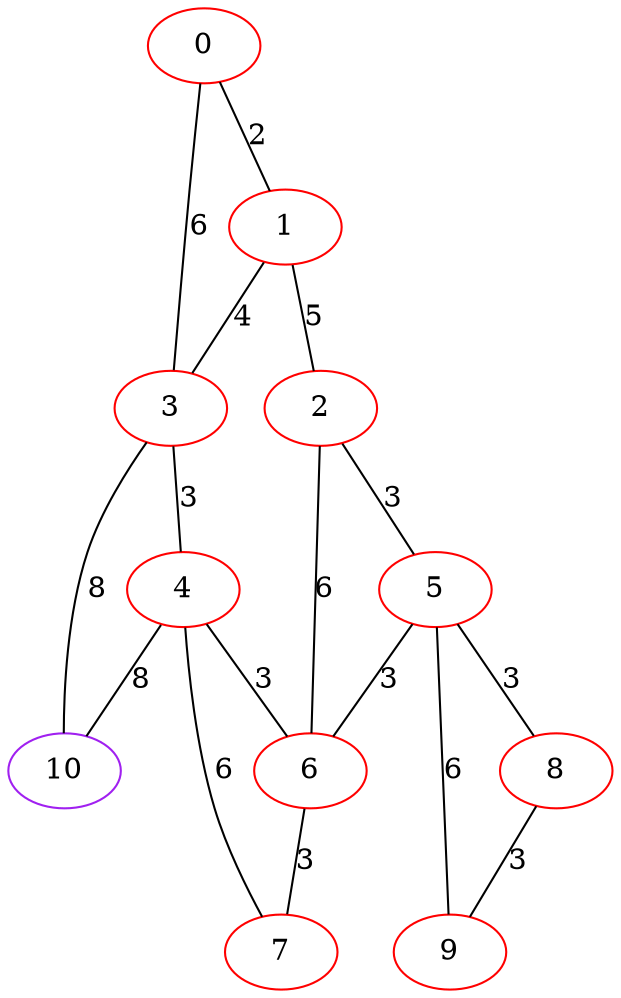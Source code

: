 graph "" {
0 [color=red, weight=1];
1 [color=red, weight=1];
2 [color=red, weight=1];
3 [color=red, weight=1];
4 [color=red, weight=1];
5 [color=red, weight=1];
6 [color=red, weight=1];
7 [color=red, weight=1];
8 [color=red, weight=1];
9 [color=red, weight=1];
10 [color=purple, weight=4];
0 -- 1  [key=0, label=2];
0 -- 3  [key=0, label=6];
1 -- 2  [key=0, label=5];
1 -- 3  [key=0, label=4];
2 -- 5  [key=0, label=3];
2 -- 6  [key=0, label=6];
3 -- 10  [key=0, label=8];
3 -- 4  [key=0, label=3];
4 -- 10  [key=0, label=8];
4 -- 6  [key=0, label=3];
4 -- 7  [key=0, label=6];
5 -- 8  [key=0, label=3];
5 -- 9  [key=0, label=6];
5 -- 6  [key=0, label=3];
6 -- 7  [key=0, label=3];
8 -- 9  [key=0, label=3];
}
